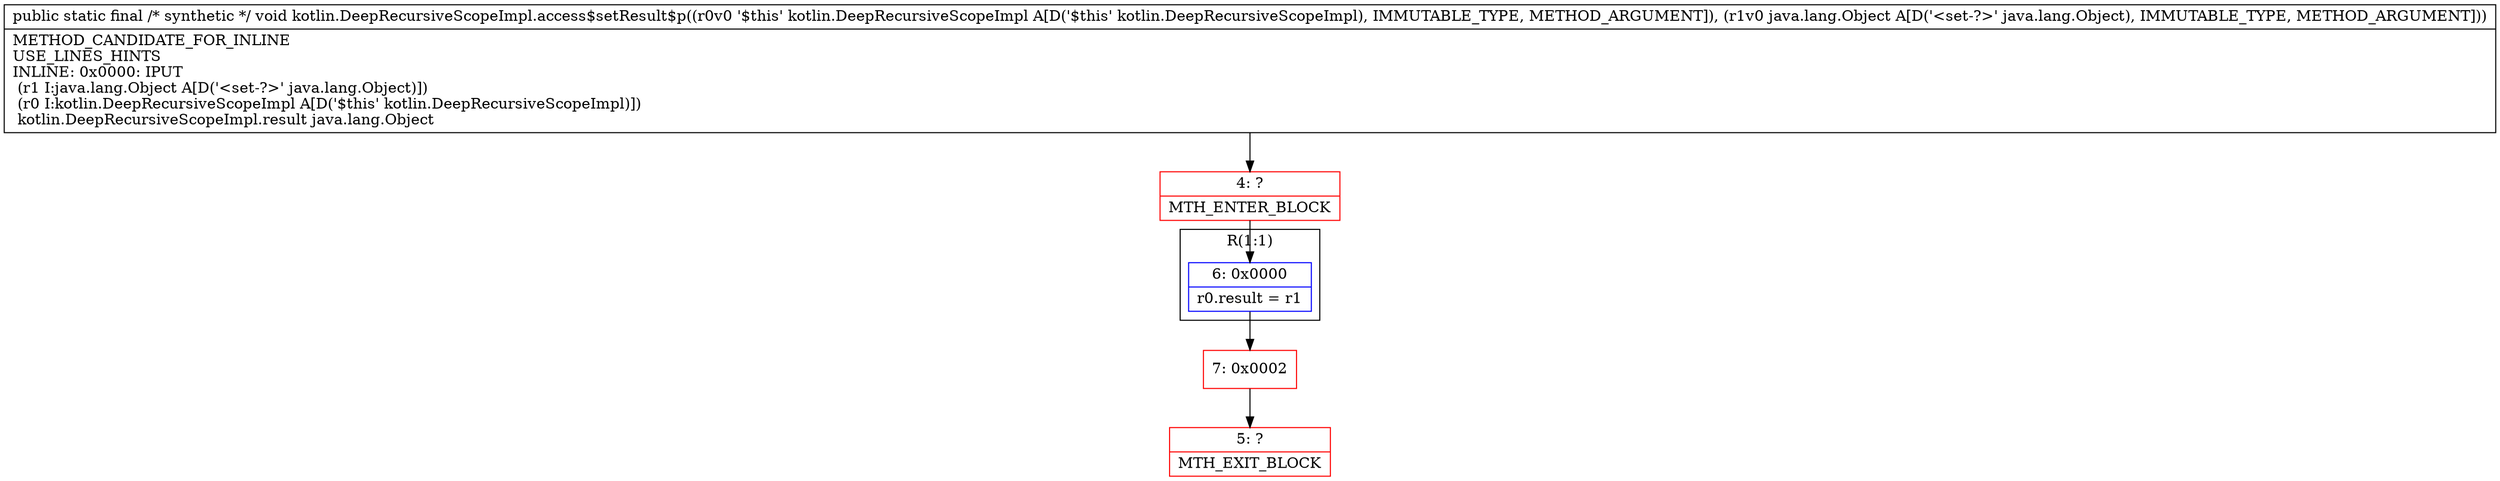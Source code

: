 digraph "CFG forkotlin.DeepRecursiveScopeImpl.access$setResult$p(Lkotlin\/DeepRecursiveScopeImpl;Ljava\/lang\/Object;)V" {
subgraph cluster_Region_1418664464 {
label = "R(1:1)";
node [shape=record,color=blue];
Node_6 [shape=record,label="{6\:\ 0x0000|r0.result = r1\l}"];
}
Node_4 [shape=record,color=red,label="{4\:\ ?|MTH_ENTER_BLOCK\l}"];
Node_7 [shape=record,color=red,label="{7\:\ 0x0002}"];
Node_5 [shape=record,color=red,label="{5\:\ ?|MTH_EXIT_BLOCK\l}"];
MethodNode[shape=record,label="{public static final \/* synthetic *\/ void kotlin.DeepRecursiveScopeImpl.access$setResult$p((r0v0 '$this' kotlin.DeepRecursiveScopeImpl A[D('$this' kotlin.DeepRecursiveScopeImpl), IMMUTABLE_TYPE, METHOD_ARGUMENT]), (r1v0 java.lang.Object A[D('\<set\-?\>' java.lang.Object), IMMUTABLE_TYPE, METHOD_ARGUMENT]))  | METHOD_CANDIDATE_FOR_INLINE\lUSE_LINES_HINTS\lINLINE: 0x0000: IPUT  \l  (r1 I:java.lang.Object A[D('\<set\-?\>' java.lang.Object)])\l  (r0 I:kotlin.DeepRecursiveScopeImpl A[D('$this' kotlin.DeepRecursiveScopeImpl)])\l kotlin.DeepRecursiveScopeImpl.result java.lang.Object\l}"];
MethodNode -> Node_4;Node_6 -> Node_7;
Node_4 -> Node_6;
Node_7 -> Node_5;
}

